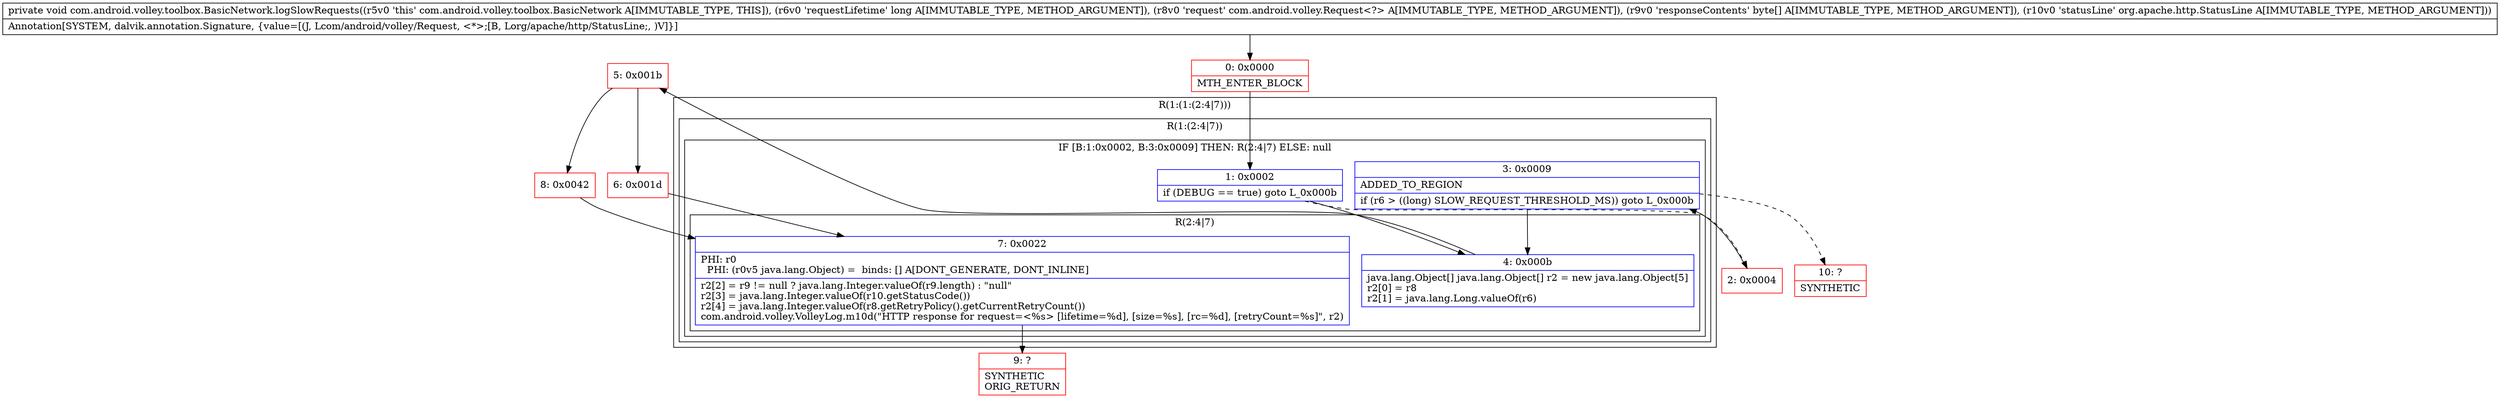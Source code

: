 digraph "CFG forcom.android.volley.toolbox.BasicNetwork.logSlowRequests(JLcom\/android\/volley\/Request;[BLorg\/apache\/http\/StatusLine;)V" {
subgraph cluster_Region_1959587538 {
label = "R(1:(1:(2:4|7)))";
node [shape=record,color=blue];
subgraph cluster_Region_943401347 {
label = "R(1:(2:4|7))";
node [shape=record,color=blue];
subgraph cluster_IfRegion_1252236004 {
label = "IF [B:1:0x0002, B:3:0x0009] THEN: R(2:4|7) ELSE: null";
node [shape=record,color=blue];
Node_1 [shape=record,label="{1\:\ 0x0002|if (DEBUG == true) goto L_0x000b\l}"];
Node_3 [shape=record,label="{3\:\ 0x0009|ADDED_TO_REGION\l|if (r6 \> ((long) SLOW_REQUEST_THRESHOLD_MS)) goto L_0x000b\l}"];
subgraph cluster_Region_1547354167 {
label = "R(2:4|7)";
node [shape=record,color=blue];
Node_4 [shape=record,label="{4\:\ 0x000b|java.lang.Object[] java.lang.Object[] r2 = new java.lang.Object[5]\lr2[0] = r8\lr2[1] = java.lang.Long.valueOf(r6)\l}"];
Node_7 [shape=record,label="{7\:\ 0x0022|PHI: r0 \l  PHI: (r0v5 java.lang.Object) =  binds: [] A[DONT_GENERATE, DONT_INLINE]\l|r2[2] = r9 != null ? java.lang.Integer.valueOf(r9.length) : \"null\"\lr2[3] = java.lang.Integer.valueOf(r10.getStatusCode())\lr2[4] = java.lang.Integer.valueOf(r8.getRetryPolicy().getCurrentRetryCount())\lcom.android.volley.VolleyLog.m10d(\"HTTP response for request=\<%s\> [lifetime=%d], [size=%s], [rc=%d], [retryCount=%s]\", r2)\l}"];
}
}
}
}
Node_0 [shape=record,color=red,label="{0\:\ 0x0000|MTH_ENTER_BLOCK\l}"];
Node_2 [shape=record,color=red,label="{2\:\ 0x0004}"];
Node_5 [shape=record,color=red,label="{5\:\ 0x001b}"];
Node_6 [shape=record,color=red,label="{6\:\ 0x001d}"];
Node_8 [shape=record,color=red,label="{8\:\ 0x0042}"];
Node_9 [shape=record,color=red,label="{9\:\ ?|SYNTHETIC\lORIG_RETURN\l}"];
Node_10 [shape=record,color=red,label="{10\:\ ?|SYNTHETIC\l}"];
MethodNode[shape=record,label="{private void com.android.volley.toolbox.BasicNetwork.logSlowRequests((r5v0 'this' com.android.volley.toolbox.BasicNetwork A[IMMUTABLE_TYPE, THIS]), (r6v0 'requestLifetime' long A[IMMUTABLE_TYPE, METHOD_ARGUMENT]), (r8v0 'request' com.android.volley.Request\<?\> A[IMMUTABLE_TYPE, METHOD_ARGUMENT]), (r9v0 'responseContents' byte[] A[IMMUTABLE_TYPE, METHOD_ARGUMENT]), (r10v0 'statusLine' org.apache.http.StatusLine A[IMMUTABLE_TYPE, METHOD_ARGUMENT]))  | Annotation[SYSTEM, dalvik.annotation.Signature, \{value=[(J, Lcom\/android\/volley\/Request, \<*\>;[B, Lorg\/apache\/http\/StatusLine;, )V]\}]\l}"];
MethodNode -> Node_0;
Node_1 -> Node_2[style=dashed];
Node_1 -> Node_4;
Node_3 -> Node_4;
Node_3 -> Node_10[style=dashed];
Node_4 -> Node_5;
Node_7 -> Node_9;
Node_0 -> Node_1;
Node_2 -> Node_3;
Node_5 -> Node_6;
Node_5 -> Node_8;
Node_6 -> Node_7;
Node_8 -> Node_7;
}


